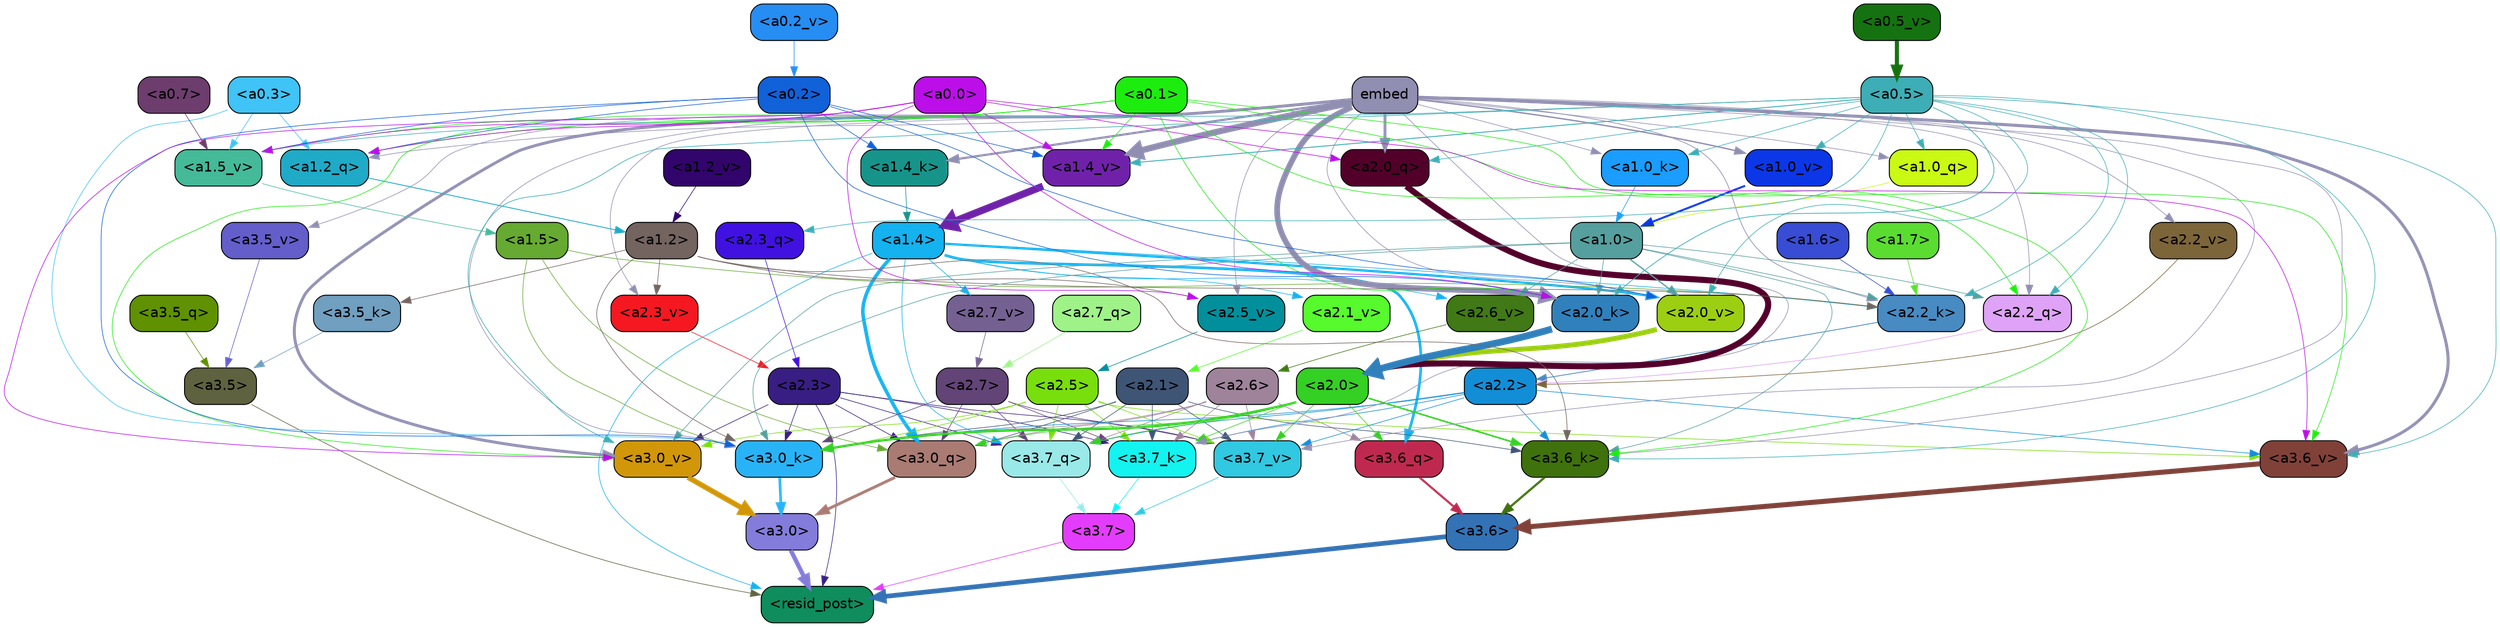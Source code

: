 strict digraph "" {
	graph [bgcolor=transparent,
		layout=dot,
		overlap=false,
		splines=true
	];
	"<a3.7>"	[color=black,
		fillcolor="#e43cfc",
		fontname=Helvetica,
		shape=box,
		style="filled, rounded"];
	"<resid_post>"	[color=black,
		fillcolor="#0f8d5d",
		fontname=Helvetica,
		shape=box,
		style="filled, rounded"];
	"<a3.7>" -> "<resid_post>"	[color="#e43cfc",
		penwidth=0.6];
	"<a3.6>"	[color=black,
		fillcolor="#3372b5",
		fontname=Helvetica,
		shape=box,
		style="filled, rounded"];
	"<a3.6>" -> "<resid_post>"	[color="#3372b5",
		penwidth=4.6696330308914185];
	"<a3.5>"	[color=black,
		fillcolor="#5e623e",
		fontname=Helvetica,
		shape=box,
		style="filled, rounded"];
	"<a3.5>" -> "<resid_post>"	[color="#5e623e",
		penwidth=0.6];
	"<a3.0>"	[color=black,
		fillcolor="#837cdb",
		fontname=Helvetica,
		shape=box,
		style="filled, rounded"];
	"<a3.0>" -> "<resid_post>"	[color="#837cdb",
		penwidth=4.282557368278503];
	"<a2.3>"	[color=black,
		fillcolor="#381e83",
		fontname=Helvetica,
		shape=box,
		style="filled, rounded"];
	"<a2.3>" -> "<resid_post>"	[color="#381e83",
		penwidth=0.6];
	"<a3.7_q>"	[color=black,
		fillcolor="#99e9e9",
		fontname=Helvetica,
		shape=box,
		style="filled, rounded"];
	"<a2.3>" -> "<a3.7_q>"	[color="#381e83",
		penwidth=0.6];
	"<a3.0_q>"	[color=black,
		fillcolor="#a97b73",
		fontname=Helvetica,
		shape=box,
		style="filled, rounded"];
	"<a2.3>" -> "<a3.0_q>"	[color="#381e83",
		penwidth=0.6];
	"<a3.7_k>"	[color=black,
		fillcolor="#13f3f0",
		fontname=Helvetica,
		shape=box,
		style="filled, rounded"];
	"<a2.3>" -> "<a3.7_k>"	[color="#381e83",
		penwidth=0.6];
	"<a3.0_k>"	[color=black,
		fillcolor="#29b3f7",
		fontname=Helvetica,
		shape=box,
		style="filled, rounded"];
	"<a2.3>" -> "<a3.0_k>"	[color="#381e83",
		penwidth=0.6];
	"<a3.7_v>"	[color=black,
		fillcolor="#31c8e2",
		fontname=Helvetica,
		shape=box,
		style="filled, rounded"];
	"<a2.3>" -> "<a3.7_v>"	[color="#381e83",
		penwidth=0.6];
	"<a3.0_v>"	[color=black,
		fillcolor="#d29708",
		fontname=Helvetica,
		shape=box,
		style="filled, rounded"];
	"<a2.3>" -> "<a3.0_v>"	[color="#381e83",
		penwidth=0.6];
	"<a1.4>"	[color=black,
		fillcolor="#14b2ef",
		fontname=Helvetica,
		shape=box,
		style="filled, rounded"];
	"<a1.4>" -> "<resid_post>"	[color="#14b2ef",
		penwidth=0.6];
	"<a1.4>" -> "<a3.7_q>"	[color="#14b2ef",
		penwidth=0.6];
	"<a3.6_q>"	[color=black,
		fillcolor="#c0294f",
		fontname=Helvetica,
		shape=box,
		style="filled, rounded"];
	"<a1.4>" -> "<a3.6_q>"	[color="#14b2ef",
		penwidth=2.6073555648326874];
	"<a1.4>" -> "<a3.0_q>"	[color="#14b2ef",
		penwidth=3.4971605762839317];
	"<a2.2_k>"	[color=black,
		fillcolor="#488ac2",
		fontname=Helvetica,
		shape=box,
		style="filled, rounded"];
	"<a1.4>" -> "<a2.2_k>"	[color="#14b2ef",
		penwidth=0.6];
	"<a2.7_v>"	[color=black,
		fillcolor="#746192",
		fontname=Helvetica,
		shape=box,
		style="filled, rounded"];
	"<a1.4>" -> "<a2.7_v>"	[color="#14b2ef",
		penwidth=0.6];
	"<a2.6_v>"	[color=black,
		fillcolor="#407915",
		fontname=Helvetica,
		shape=box,
		style="filled, rounded"];
	"<a1.4>" -> "<a2.6_v>"	[color="#14b2ef",
		penwidth=0.6];
	"<a2.1_v>"	[color=black,
		fillcolor="#56fa2d",
		fontname=Helvetica,
		shape=box,
		style="filled, rounded"];
	"<a1.4>" -> "<a2.1_v>"	[color="#14b2ef",
		penwidth=0.6];
	"<a2.0_v>"	[color=black,
		fillcolor="#9ccf11",
		fontname=Helvetica,
		shape=box,
		style="filled, rounded"];
	"<a1.4>" -> "<a2.0_v>"	[color="#14b2ef",
		penwidth=2.268670678138733];
	"<a3.7_q>" -> "<a3.7>"	[color="#99e9e9",
		penwidth=0.6];
	"<a3.6_q>" -> "<a3.6>"	[color="#c0294f",
		penwidth=2.03758105635643];
	"<a3.5_q>"	[color=black,
		fillcolor="#5f9101",
		fontname=Helvetica,
		shape=box,
		style="filled, rounded"];
	"<a3.5_q>" -> "<a3.5>"	[color="#5f9101",
		penwidth=0.6];
	"<a3.0_q>" -> "<a3.0>"	[color="#a97b73",
		penwidth=2.8638100624084473];
	"<a3.7_k>" -> "<a3.7>"	[color="#13f3f0",
		penwidth=0.6];
	"<a3.6_k>"	[color=black,
		fillcolor="#3f710d",
		fontname=Helvetica,
		shape=box,
		style="filled, rounded"];
	"<a3.6_k>" -> "<a3.6>"	[color="#3f710d",
		penwidth=2.174198240041733];
	"<a3.5_k>"	[color=black,
		fillcolor="#709fc0",
		fontname=Helvetica,
		shape=box,
		style="filled, rounded"];
	"<a3.5_k>" -> "<a3.5>"	[color="#709fc0",
		penwidth=0.6];
	"<a3.0_k>" -> "<a3.0>"	[color="#29b3f7",
		penwidth=2.6274144649505615];
	"<a3.7_v>" -> "<a3.7>"	[color="#31c8e2",
		penwidth=0.6];
	"<a3.6_v>"	[color=black,
		fillcolor="#804139",
		fontname=Helvetica,
		shape=box,
		style="filled, rounded"];
	"<a3.6_v>" -> "<a3.6>"	[color="#804139",
		penwidth=5.002329230308533];
	"<a3.5_v>"	[color=black,
		fillcolor="#635eca",
		fontname=Helvetica,
		shape=box,
		style="filled, rounded"];
	"<a3.5_v>" -> "<a3.5>"	[color="#635eca",
		penwidth=0.6];
	"<a3.0_v>" -> "<a3.0>"	[color="#d29708",
		penwidth=5.188832879066467];
	"<a2.7>"	[color=black,
		fillcolor="#624477",
		fontname=Helvetica,
		shape=box,
		style="filled, rounded"];
	"<a2.7>" -> "<a3.7_q>"	[color="#624477",
		penwidth=0.6];
	"<a2.7>" -> "<a3.0_q>"	[color="#624477",
		penwidth=0.6];
	"<a2.7>" -> "<a3.7_k>"	[color="#624477",
		penwidth=0.6];
	"<a2.7>" -> "<a3.0_k>"	[color="#624477",
		penwidth=0.6];
	"<a2.7>" -> "<a3.7_v>"	[color="#624477",
		penwidth=0.6];
	"<a2.6>"	[color=black,
		fillcolor="#9f839b",
		fontname=Helvetica,
		shape=box,
		style="filled, rounded"];
	"<a2.6>" -> "<a3.7_q>"	[color="#9f839b",
		penwidth=0.6];
	"<a2.6>" -> "<a3.6_q>"	[color="#9f839b",
		penwidth=0.6];
	"<a2.6>" -> "<a3.0_q>"	[color="#9f839b",
		penwidth=0.6];
	"<a2.6>" -> "<a3.7_k>"	[color="#9f839b",
		penwidth=0.6];
	"<a2.6>" -> "<a3.0_k>"	[color="#9f839b",
		penwidth=0.6];
	"<a2.6>" -> "<a3.7_v>"	[color="#9f839b",
		penwidth=0.6];
	"<a2.5>"	[color=black,
		fillcolor="#78df0c",
		fontname=Helvetica,
		shape=box,
		style="filled, rounded"];
	"<a2.5>" -> "<a3.7_q>"	[color="#78df0c",
		penwidth=0.6];
	"<a2.5>" -> "<a3.7_k>"	[color="#78df0c",
		penwidth=0.6];
	"<a2.5>" -> "<a3.0_k>"	[color="#78df0c",
		penwidth=0.6];
	"<a2.5>" -> "<a3.7_v>"	[color="#78df0c",
		penwidth=0.6];
	"<a2.5>" -> "<a3.6_v>"	[color="#78df0c",
		penwidth=0.6];
	"<a2.5>" -> "<a3.0_v>"	[color="#78df0c",
		penwidth=0.6];
	"<a2.2>"	[color=black,
		fillcolor="#128ed7",
		fontname=Helvetica,
		shape=box,
		style="filled, rounded"];
	"<a2.2>" -> "<a3.7_q>"	[color="#128ed7",
		penwidth=0.6];
	"<a2.2>" -> "<a3.7_k>"	[color="#128ed7",
		penwidth=0.6];
	"<a2.2>" -> "<a3.6_k>"	[color="#128ed7",
		penwidth=0.6];
	"<a2.2>" -> "<a3.0_k>"	[color="#128ed7",
		penwidth=0.6];
	"<a2.2>" -> "<a3.7_v>"	[color="#128ed7",
		penwidth=0.6];
	"<a2.2>" -> "<a3.6_v>"	[color="#128ed7",
		penwidth=0.6];
	"<a2.1>"	[color=black,
		fillcolor="#3f5576",
		fontname=Helvetica,
		shape=box,
		style="filled, rounded"];
	"<a2.1>" -> "<a3.7_q>"	[color="#3f5576",
		penwidth=0.6];
	"<a2.1>" -> "<a3.0_q>"	[color="#3f5576",
		penwidth=0.6];
	"<a2.1>" -> "<a3.7_k>"	[color="#3f5576",
		penwidth=0.6];
	"<a2.1>" -> "<a3.6_k>"	[color="#3f5576",
		penwidth=0.6];
	"<a2.1>" -> "<a3.0_k>"	[color="#3f5576",
		penwidth=0.6];
	"<a2.1>" -> "<a3.7_v>"	[color="#3f5576",
		penwidth=0.6];
	"<a2.0>"	[color=black,
		fillcolor="#34d023",
		fontname=Helvetica,
		shape=box,
		style="filled, rounded"];
	"<a2.0>" -> "<a3.7_q>"	[color="#34d023",
		penwidth=0.6];
	"<a2.0>" -> "<a3.6_q>"	[color="#34d023",
		penwidth=0.6];
	"<a2.0>" -> "<a3.0_q>"	[color="#34d023",
		penwidth=0.6];
	"<a2.0>" -> "<a3.7_k>"	[color="#34d023",
		penwidth=0.6];
	"<a2.0>" -> "<a3.6_k>"	[color="#34d023",
		penwidth=1.5568191409111023];
	"<a2.0>" -> "<a3.0_k>"	[color="#34d023",
		penwidth=2.270527422428131];
	"<a2.0>" -> "<a3.7_v>"	[color="#34d023",
		penwidth=0.6];
	"<a1.5>"	[color=black,
		fillcolor="#66aa32",
		fontname=Helvetica,
		shape=box,
		style="filled, rounded"];
	"<a1.5>" -> "<a3.0_q>"	[color="#66aa32",
		penwidth=0.6];
	"<a1.5>" -> "<a3.0_k>"	[color="#66aa32",
		penwidth=0.6];
	"<a1.5>" -> "<a2.2_k>"	[color="#66aa32",
		penwidth=0.6];
	embed	[color=black,
		fillcolor="#908eb1",
		fontname=Helvetica,
		shape=box,
		style="filled, rounded"];
	embed -> "<a3.7_k>"	[color="#908eb1",
		penwidth=0.6];
	embed -> "<a3.6_k>"	[color="#908eb1",
		penwidth=0.6];
	embed -> "<a3.0_k>"	[color="#908eb1",
		penwidth=0.6];
	embed -> "<a3.7_v>"	[color="#908eb1",
		penwidth=0.6];
	embed -> "<a3.6_v>"	[color="#908eb1",
		penwidth=2.9588699340820312];
	embed -> "<a3.5_v>"	[color="#908eb1",
		penwidth=0.6];
	embed -> "<a3.0_v>"	[color="#908eb1",
		penwidth=2.8686431646347046];
	"<a2.2_q>"	[color=black,
		fillcolor="#dea3f6",
		fontname=Helvetica,
		shape=box,
		style="filled, rounded"];
	embed -> "<a2.2_q>"	[color="#908eb1",
		penwidth=0.6];
	"<a2.0_q>"	[color=black,
		fillcolor="#52002a",
		fontname=Helvetica,
		shape=box,
		style="filled, rounded"];
	embed -> "<a2.0_q>"	[color="#908eb1",
		penwidth=2.7617180347442627];
	embed -> "<a2.2_k>"	[color="#908eb1",
		penwidth=0.67606520652771];
	"<a2.0_k>"	[color=black,
		fillcolor="#3080bc",
		fontname=Helvetica,
		shape=box,
		style="filled, rounded"];
	embed -> "<a2.0_k>"	[color="#908eb1",
		penwidth=5.615107178688049];
	"<a2.5_v>"	[color=black,
		fillcolor="#018f9c",
		fontname=Helvetica,
		shape=box,
		style="filled, rounded"];
	embed -> "<a2.5_v>"	[color="#908eb1",
		penwidth=0.6];
	"<a2.3_v>"	[color=black,
		fillcolor="#f51821",
		fontname=Helvetica,
		shape=box,
		style="filled, rounded"];
	embed -> "<a2.3_v>"	[color="#908eb1",
		penwidth=0.6];
	"<a2.2_v>"	[color=black,
		fillcolor="#7d653a",
		fontname=Helvetica,
		shape=box,
		style="filled, rounded"];
	embed -> "<a2.2_v>"	[color="#908eb1",
		penwidth=0.6];
	embed -> "<a2.0_v>"	[color="#908eb1",
		penwidth=0.6];
	"<a1.2_q>"	[color=black,
		fillcolor="#1faac7",
		fontname=Helvetica,
		shape=box,
		style="filled, rounded"];
	embed -> "<a1.2_q>"	[color="#908eb1",
		penwidth=0.6];
	"<a1.0_q>"	[color=black,
		fillcolor="#caf913",
		fontname=Helvetica,
		shape=box,
		style="filled, rounded"];
	embed -> "<a1.0_q>"	[color="#908eb1",
		penwidth=0.6];
	"<a1.4_k>"	[color=black,
		fillcolor="#17948a",
		fontname=Helvetica,
		shape=box,
		style="filled, rounded"];
	embed -> "<a1.4_k>"	[color="#908eb1",
		penwidth=2.1468217372894287];
	"<a1.0_k>"	[color=black,
		fillcolor="#1a9dfe",
		fontname=Helvetica,
		shape=box,
		style="filled, rounded"];
	embed -> "<a1.0_k>"	[color="#908eb1",
		penwidth=0.6];
	"<a1.4_v>"	[color=black,
		fillcolor="#6f22a9",
		fontname=Helvetica,
		shape=box,
		style="filled, rounded"];
	embed -> "<a1.4_v>"	[color="#908eb1",
		penwidth=6.189999580383301];
	"<a1.0_v>"	[color=black,
		fillcolor="#0b37e7",
		fontname=Helvetica,
		shape=box,
		style="filled, rounded"];
	embed -> "<a1.0_v>"	[color="#908eb1",
		penwidth=1.3123979568481445];
	"<a1.2>"	[color=black,
		fillcolor="#736460",
		fontname=Helvetica,
		shape=box,
		style="filled, rounded"];
	"<a1.2>" -> "<a3.6_k>"	[color="#736460",
		penwidth=0.6];
	"<a1.2>" -> "<a3.5_k>"	[color="#736460",
		penwidth=0.6];
	"<a1.2>" -> "<a3.0_k>"	[color="#736460",
		penwidth=0.6];
	"<a1.2>" -> "<a2.2_k>"	[color="#736460",
		penwidth=0.6];
	"<a1.2>" -> "<a2.5_v>"	[color="#736460",
		penwidth=0.6];
	"<a1.2>" -> "<a2.3_v>"	[color="#736460",
		penwidth=0.6];
	"<a1.0>"	[color=black,
		fillcolor="#559f9e",
		fontname=Helvetica,
		shape=box,
		style="filled, rounded"];
	"<a1.0>" -> "<a3.6_k>"	[color="#559f9e",
		penwidth=0.6];
	"<a1.0>" -> "<a3.0_k>"	[color="#559f9e",
		penwidth=0.6];
	"<a1.0>" -> "<a3.0_v>"	[color="#559f9e",
		penwidth=0.6];
	"<a1.0>" -> "<a2.2_q>"	[color="#559f9e",
		penwidth=0.6];
	"<a1.0>" -> "<a2.2_k>"	[color="#559f9e",
		penwidth=0.6];
	"<a1.0>" -> "<a2.0_k>"	[color="#559f9e",
		penwidth=0.6];
	"<a1.0>" -> "<a2.6_v>"	[color="#559f9e",
		penwidth=0.6];
	"<a1.0>" -> "<a2.0_v>"	[color="#559f9e",
		penwidth=1.27996826171875];
	"<a0.5>"	[color=black,
		fillcolor="#3daeb6",
		fontname=Helvetica,
		shape=box,
		style="filled, rounded"];
	"<a0.5>" -> "<a3.6_k>"	[color="#3daeb6",
		penwidth=0.6];
	"<a0.5>" -> "<a3.6_v>"	[color="#3daeb6",
		penwidth=0.6];
	"<a0.5>" -> "<a3.0_v>"	[color="#3daeb6",
		penwidth=0.6421224474906921];
	"<a2.3_q>"	[color=black,
		fillcolor="#4111e1",
		fontname=Helvetica,
		shape=box,
		style="filled, rounded"];
	"<a0.5>" -> "<a2.3_q>"	[color="#3daeb6",
		penwidth=0.6];
	"<a0.5>" -> "<a2.2_q>"	[color="#3daeb6",
		penwidth=0.6];
	"<a0.5>" -> "<a2.0_q>"	[color="#3daeb6",
		penwidth=0.6];
	"<a0.5>" -> "<a2.2_k>"	[color="#3daeb6",
		penwidth=0.6];
	"<a0.5>" -> "<a2.0_k>"	[color="#3daeb6",
		penwidth=0.7151575088500977];
	"<a0.5>" -> "<a2.0_v>"	[color="#3daeb6",
		penwidth=0.6];
	"<a0.5>" -> "<a1.0_q>"	[color="#3daeb6",
		penwidth=0.6];
	"<a0.5>" -> "<a1.0_k>"	[color="#3daeb6",
		penwidth=0.6];
	"<a1.5_v>"	[color=black,
		fillcolor="#44ba99",
		fontname=Helvetica,
		shape=box,
		style="filled, rounded"];
	"<a0.5>" -> "<a1.5_v>"	[color="#3daeb6",
		penwidth=0.6];
	"<a0.5>" -> "<a1.4_v>"	[color="#3daeb6",
		penwidth=0.8927993774414062];
	"<a0.5>" -> "<a1.0_v>"	[color="#3daeb6",
		penwidth=0.6];
	"<a0.1>"	[color=black,
		fillcolor="#1ced0e",
		fontname=Helvetica,
		shape=box,
		style="filled, rounded"];
	"<a0.1>" -> "<a3.6_k>"	[color="#1ced0e",
		penwidth=0.6];
	"<a0.1>" -> "<a3.6_v>"	[color="#1ced0e",
		penwidth=0.6];
	"<a0.1>" -> "<a3.0_v>"	[color="#1ced0e",
		penwidth=0.6];
	"<a0.1>" -> "<a2.2_q>"	[color="#1ced0e",
		penwidth=0.6];
	"<a0.1>" -> "<a2.0_k>"	[color="#1ced0e",
		penwidth=0.6];
	"<a0.1>" -> "<a1.2_q>"	[color="#1ced0e",
		penwidth=0.6];
	"<a0.1>" -> "<a1.5_v>"	[color="#1ced0e",
		penwidth=0.6];
	"<a0.1>" -> "<a1.4_v>"	[color="#1ced0e",
		penwidth=0.6];
	"<a0.3>"	[color=black,
		fillcolor="#40c3f6",
		fontname=Helvetica,
		shape=box,
		style="filled, rounded"];
	"<a0.3>" -> "<a3.0_k>"	[color="#40c3f6",
		penwidth=0.6];
	"<a0.3>" -> "<a1.2_q>"	[color="#40c3f6",
		penwidth=0.6];
	"<a0.3>" -> "<a1.5_v>"	[color="#40c3f6",
		penwidth=0.6];
	"<a0.2>"	[color=black,
		fillcolor="#1161d9",
		fontname=Helvetica,
		shape=box,
		style="filled, rounded"];
	"<a0.2>" -> "<a3.0_k>"	[color="#1161d9",
		penwidth=0.6];
	"<a0.2>" -> "<a2.0_k>"	[color="#1161d9",
		penwidth=0.6];
	"<a0.2>" -> "<a2.0_v>"	[color="#1161d9",
		penwidth=0.6];
	"<a0.2>" -> "<a1.2_q>"	[color="#1161d9",
		penwidth=0.6];
	"<a0.2>" -> "<a1.4_k>"	[color="#1161d9",
		penwidth=0.6];
	"<a0.2>" -> "<a1.5_v>"	[color="#1161d9",
		penwidth=0.6];
	"<a0.2>" -> "<a1.4_v>"	[color="#1161d9",
		penwidth=0.6];
	"<a0.0>"	[color=black,
		fillcolor="#bc0ee8",
		fontname=Helvetica,
		shape=box,
		style="filled, rounded"];
	"<a0.0>" -> "<a3.6_v>"	[color="#bc0ee8",
		penwidth=0.6];
	"<a0.0>" -> "<a3.0_v>"	[color="#bc0ee8",
		penwidth=0.6];
	"<a0.0>" -> "<a2.0_q>"	[color="#bc0ee8",
		penwidth=0.6];
	"<a0.0>" -> "<a2.0_k>"	[color="#bc0ee8",
		penwidth=0.6];
	"<a0.0>" -> "<a2.5_v>"	[color="#bc0ee8",
		penwidth=0.6];
	"<a0.0>" -> "<a1.2_q>"	[color="#bc0ee8",
		penwidth=0.6];
	"<a0.0>" -> "<a1.5_v>"	[color="#bc0ee8",
		penwidth=0.6];
	"<a0.0>" -> "<a1.4_v>"	[color="#bc0ee8",
		penwidth=0.6];
	"<a2.7_q>"	[color=black,
		fillcolor="#9ff288",
		fontname=Helvetica,
		shape=box,
		style="filled, rounded"];
	"<a2.7_q>" -> "<a2.7>"	[color="#9ff288",
		penwidth=0.6];
	"<a2.3_q>" -> "<a2.3>"	[color="#4111e1",
		penwidth=0.6];
	"<a2.2_q>" -> "<a2.2>"	[color="#dea3f6",
		penwidth=0.6340763568878174];
	"<a2.0_q>" -> "<a2.0>"	[color="#52002a",
		penwidth=6.0160088539123535];
	"<a2.2_k>" -> "<a2.2>"	[color="#488ac2",
		penwidth=0.7764816284179688];
	"<a2.0_k>" -> "<a2.0>"	[color="#3080bc",
		penwidth=6.773025274276733];
	"<a2.7_v>" -> "<a2.7>"	[color="#746192",
		penwidth=0.6];
	"<a2.6_v>" -> "<a2.6>"	[color="#407915",
		penwidth=0.6];
	"<a2.5_v>" -> "<a2.5>"	[color="#018f9c",
		penwidth=0.6];
	"<a2.3_v>" -> "<a2.3>"	[color="#f51821",
		penwidth=0.6];
	"<a2.2_v>" -> "<a2.2>"	[color="#7d653a",
		penwidth=0.6];
	"<a2.1_v>" -> "<a2.1>"	[color="#56fa2d",
		penwidth=0.6];
	"<a2.0_v>" -> "<a2.0>"	[color="#9ccf11",
		penwidth=4.906715989112854];
	"<a1.7>"	[color=black,
		fillcolor="#5add30",
		fontname=Helvetica,
		shape=box,
		style="filled, rounded"];
	"<a1.7>" -> "<a2.2_k>"	[color="#5add30",
		penwidth=0.6];
	"<a1.6>"	[color=black,
		fillcolor="#384dd3",
		fontname=Helvetica,
		shape=box,
		style="filled, rounded"];
	"<a1.6>" -> "<a2.2_k>"	[color="#384dd3",
		penwidth=0.6];
	"<a1.2_q>" -> "<a1.2>"	[color="#1faac7",
		penwidth=0.836545467376709];
	"<a1.0_q>" -> "<a1.0>"	[color="#caf913",
		penwidth=0.6];
	"<a1.4_k>" -> "<a1.4>"	[color="#17948a",
		penwidth=0.6];
	"<a1.0_k>" -> "<a1.0>"	[color="#1a9dfe",
		penwidth=0.6];
	"<a1.5_v>" -> "<a1.5>"	[color="#44ba99",
		penwidth=0.6];
	"<a1.4_v>" -> "<a1.4>"	[color="#6f22a9",
		penwidth=7.093163728713989];
	"<a1.2_v>"	[color=black,
		fillcolor="#31056c",
		fontname=Helvetica,
		shape=box,
		style="filled, rounded"];
	"<a1.2_v>" -> "<a1.2>"	[color="#31056c",
		penwidth=0.6];
	"<a1.0_v>" -> "<a1.0>"	[color="#0b37e7",
		penwidth=1.9666723012924194];
	"<a0.7>"	[color=black,
		fillcolor="#6c3d6d",
		fontname=Helvetica,
		shape=box,
		style="filled, rounded"];
	"<a0.7>" -> "<a1.5_v>"	[color="#6c3d6d",
		penwidth=0.6];
	"<a0.5_v>"	[color=black,
		fillcolor="#157210",
		fontname=Helvetica,
		shape=box,
		style="filled, rounded"];
	"<a0.5_v>" -> "<a0.5>"	[color="#157210",
		penwidth=4.062177300453186];
	"<a0.2_v>"	[color=black,
		fillcolor="#268df2",
		fontname=Helvetica,
		shape=box,
		style="filled, rounded"];
	"<a0.2_v>" -> "<a0.2>"	[color="#268df2",
		penwidth=0.6];
}
